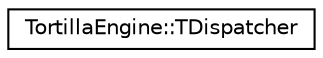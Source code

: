 digraph "Graphical Class Hierarchy"
{
 // LATEX_PDF_SIZE
  edge [fontname="Helvetica",fontsize="10",labelfontname="Helvetica",labelfontsize="10"];
  node [fontname="Helvetica",fontsize="10",shape=record];
  rankdir="LR";
  Node0 [label="TortillaEngine::TDispatcher",height=0.2,width=0.4,color="black", fillcolor="white", style="filled",URL="$class_tortilla_engine_1_1_t_dispatcher.html",tooltip="Management of messages."];
}
